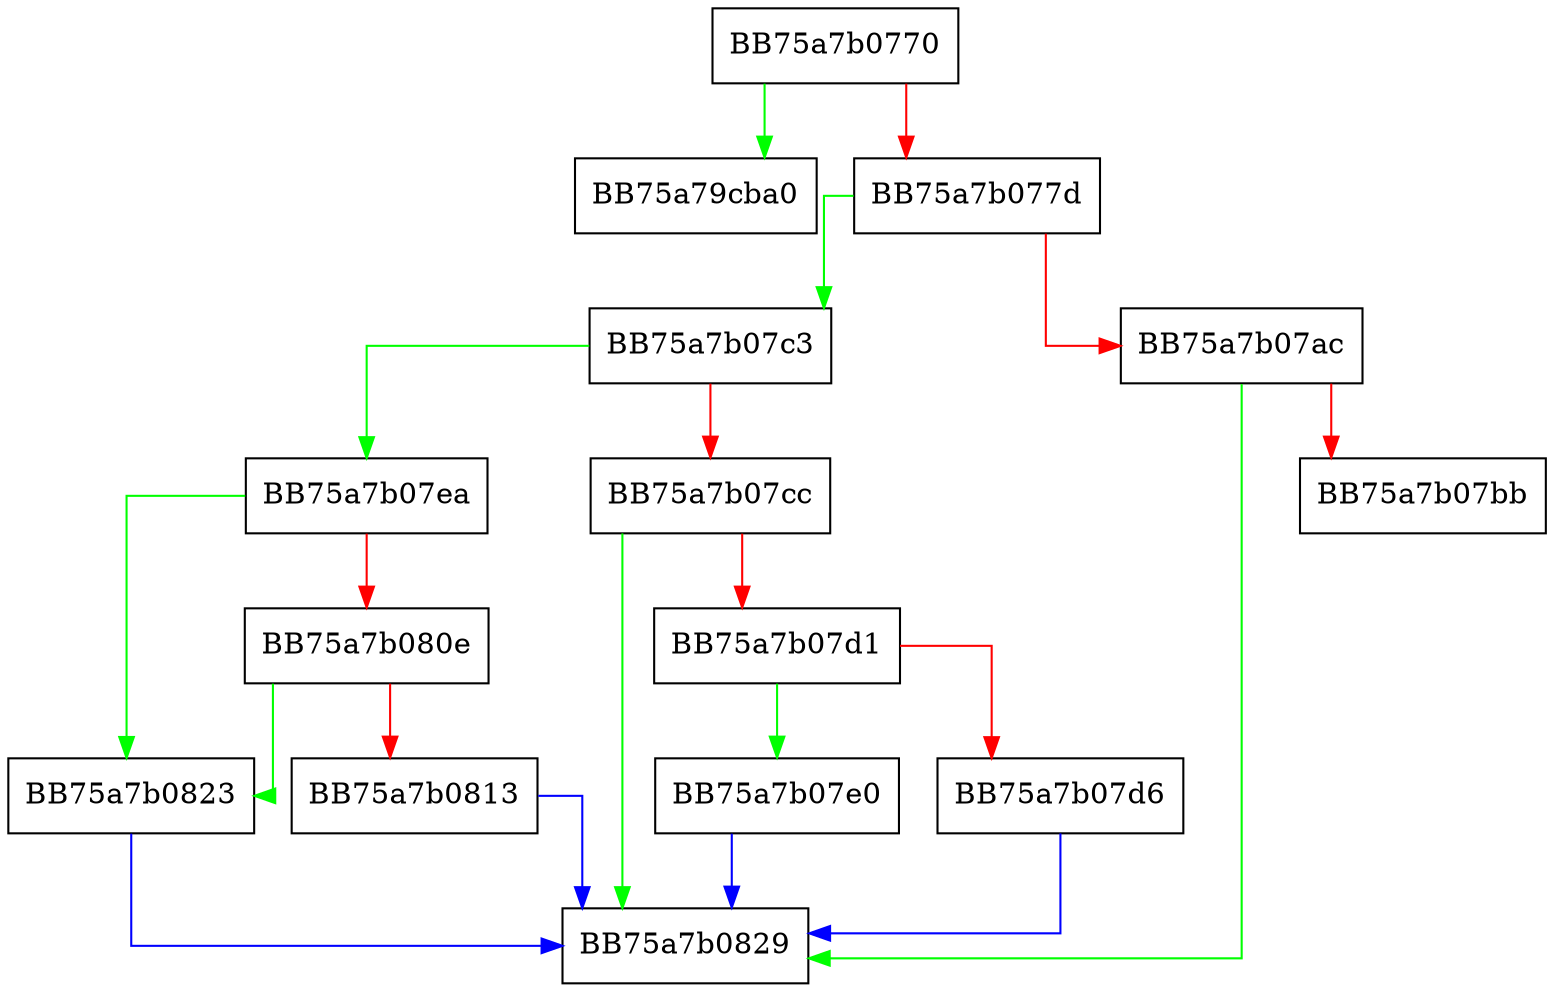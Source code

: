 digraph ceil {
  node [shape="box"];
  graph [splines=ortho];
  BB75a7b0770 -> BB75a79cba0 [color="green"];
  BB75a7b0770 -> BB75a7b077d [color="red"];
  BB75a7b077d -> BB75a7b07c3 [color="green"];
  BB75a7b077d -> BB75a7b07ac [color="red"];
  BB75a7b07ac -> BB75a7b0829 [color="green"];
  BB75a7b07ac -> BB75a7b07bb [color="red"];
  BB75a7b07c3 -> BB75a7b07ea [color="green"];
  BB75a7b07c3 -> BB75a7b07cc [color="red"];
  BB75a7b07cc -> BB75a7b0829 [color="green"];
  BB75a7b07cc -> BB75a7b07d1 [color="red"];
  BB75a7b07d1 -> BB75a7b07e0 [color="green"];
  BB75a7b07d1 -> BB75a7b07d6 [color="red"];
  BB75a7b07d6 -> BB75a7b0829 [color="blue"];
  BB75a7b07e0 -> BB75a7b0829 [color="blue"];
  BB75a7b07ea -> BB75a7b0823 [color="green"];
  BB75a7b07ea -> BB75a7b080e [color="red"];
  BB75a7b080e -> BB75a7b0823 [color="green"];
  BB75a7b080e -> BB75a7b0813 [color="red"];
  BB75a7b0813 -> BB75a7b0829 [color="blue"];
  BB75a7b0823 -> BB75a7b0829 [color="blue"];
}